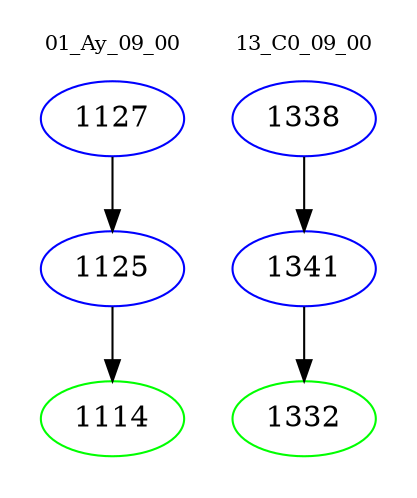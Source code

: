 digraph{
subgraph cluster_0 {
color = white
label = "01_Ay_09_00";
fontsize=10;
T0_1127 [label="1127", color="blue"]
T0_1127 -> T0_1125 [color="black"]
T0_1125 [label="1125", color="blue"]
T0_1125 -> T0_1114 [color="black"]
T0_1114 [label="1114", color="green"]
}
subgraph cluster_1 {
color = white
label = "13_C0_09_00";
fontsize=10;
T1_1338 [label="1338", color="blue"]
T1_1338 -> T1_1341 [color="black"]
T1_1341 [label="1341", color="blue"]
T1_1341 -> T1_1332 [color="black"]
T1_1332 [label="1332", color="green"]
}
}
